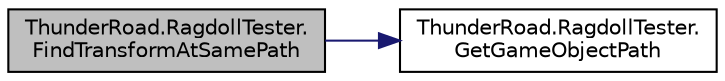 digraph "ThunderRoad.RagdollTester.FindTransformAtSamePath"
{
 // LATEX_PDF_SIZE
  edge [fontname="Helvetica",fontsize="10",labelfontname="Helvetica",labelfontsize="10"];
  node [fontname="Helvetica",fontsize="10",shape=record];
  rankdir="LR";
  Node1 [label="ThunderRoad.RagdollTester.\lFindTransformAtSamePath",height=0.2,width=0.4,color="black", fillcolor="grey75", style="filled", fontcolor="black",tooltip="Finds the transform at same path."];
  Node1 -> Node2 [color="midnightblue",fontsize="10",style="solid",fontname="Helvetica"];
  Node2 [label="ThunderRoad.RagdollTester.\lGetGameObjectPath",height=0.2,width=0.4,color="black", fillcolor="white", style="filled",URL="$class_thunder_road_1_1_ragdoll_tester.html#a1dc800b99a89ab2e1f1409927ef7e660",tooltip="Gets the game object path."];
}
